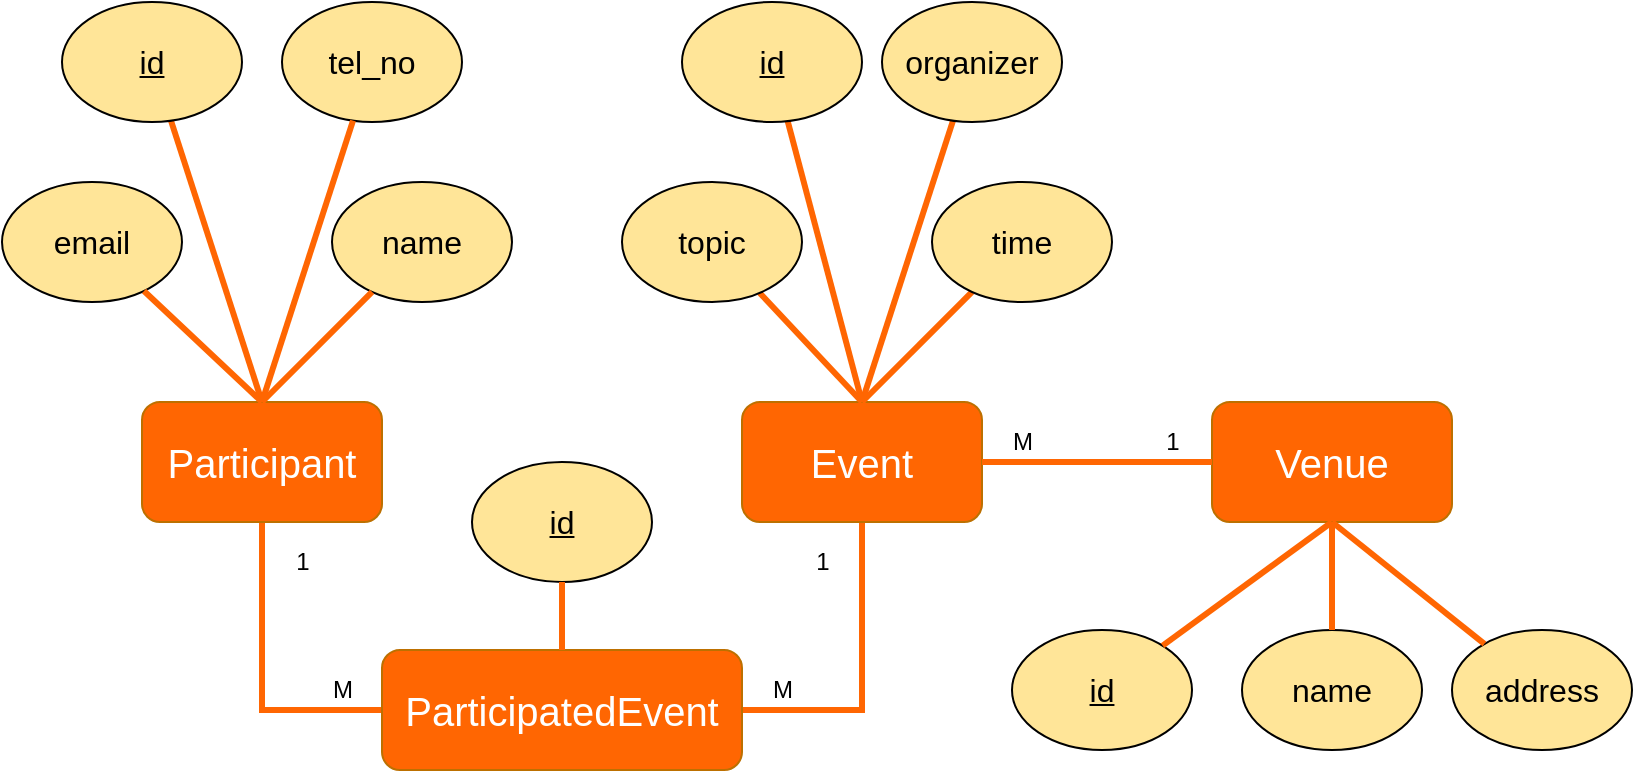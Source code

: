 <mxfile version="16.2.7" type="github">
  <diagram id="Arsce1lhnxzf3GvLfII_" name="第1頁">
    <mxGraphModel dx="1422" dy="702" grid="1" gridSize="10" guides="1" tooltips="1" connect="1" arrows="1" fold="1" page="1" pageScale="1" pageWidth="1169" pageHeight="827" math="0" shadow="0">
      <root>
        <mxCell id="0" />
        <mxCell id="1" parent="0" />
        <mxCell id="ZkQ-klyRC35-60ObOPSl-31" style="edgeStyle=orthogonalEdgeStyle;rounded=0;orthogonalLoop=1;jettySize=auto;html=1;entryX=0;entryY=0.5;entryDx=0;entryDy=0;strokeWidth=3;endArrow=none;endFill=0;strokeColor=#FF6602;" edge="1" parent="1" source="E4SNyfFL3VlagMdcjmCh-1" target="ZkQ-klyRC35-60ObOPSl-25">
          <mxGeometry relative="1" as="geometry" />
        </mxCell>
        <mxCell id="E4SNyfFL3VlagMdcjmCh-1" value="Participant" style="rounded=1;whiteSpace=wrap;html=1;fillColor=#FF6602;strokeColor=#BD7000;fontColor=#FFFFFF;fontSize=20;" parent="1" vertex="1">
          <mxGeometry x="160" y="260" width="120" height="60" as="geometry" />
        </mxCell>
        <mxCell id="E4SNyfFL3VlagMdcjmCh-4" value="M" style="text;html=1;align=center;verticalAlign=middle;resizable=0;points=[];autosize=1;strokeColor=none;fillColor=none;" parent="1" vertex="1">
          <mxGeometry x="250" y="394" width="20" height="20" as="geometry" />
        </mxCell>
        <mxCell id="E4SNyfFL3VlagMdcjmCh-5" value="&lt;div&gt;M&lt;/div&gt;" style="text;html=1;align=center;verticalAlign=middle;resizable=0;points=[];autosize=1;strokeColor=none;fillColor=none;" parent="1" vertex="1">
          <mxGeometry x="470" y="394" width="20" height="20" as="geometry" />
        </mxCell>
        <mxCell id="E4SNyfFL3VlagMdcjmCh-12" style="edgeStyle=none;rounded=0;orthogonalLoop=1;jettySize=auto;html=1;fontSize=16;fontColor=#FFFFFF;endArrow=none;endFill=0;strokeColor=#FF6602;strokeWidth=3;" parent="1" source="E4SNyfFL3VlagMdcjmCh-6" edge="1">
          <mxGeometry relative="1" as="geometry">
            <mxPoint x="220" y="260" as="targetPoint" />
          </mxGeometry>
        </mxCell>
        <mxCell id="E4SNyfFL3VlagMdcjmCh-6" value="&lt;u&gt;id&lt;/u&gt;" style="ellipse;whiteSpace=wrap;html=1;fillColor=#FFE598;fontSize=16;" parent="1" vertex="1">
          <mxGeometry x="120" y="60" width="90" height="60" as="geometry" />
        </mxCell>
        <mxCell id="ZkQ-klyRC35-60ObOPSl-32" style="edgeStyle=orthogonalEdgeStyle;rounded=0;orthogonalLoop=1;jettySize=auto;html=1;entryX=1;entryY=0.5;entryDx=0;entryDy=0;strokeWidth=3;endArrow=none;endFill=0;strokeColor=#FF6602;" edge="1" parent="1" source="E4SNyfFL3VlagMdcjmCh-9" target="ZkQ-klyRC35-60ObOPSl-25">
          <mxGeometry relative="1" as="geometry" />
        </mxCell>
        <mxCell id="E4SNyfFL3VlagMdcjmCh-9" value="Event" style="rounded=1;whiteSpace=wrap;html=1;fillColor=#FF6602;strokeColor=#BD7000;fontColor=#FFFFFF;fontSize=20;" parent="1" vertex="1">
          <mxGeometry x="460" y="260" width="120" height="60" as="geometry" />
        </mxCell>
        <mxCell id="E4SNyfFL3VlagMdcjmCh-10" value="name" style="ellipse;whiteSpace=wrap;html=1;fillColor=#FFE598;fontSize=16;" parent="1" vertex="1">
          <mxGeometry x="255" y="150" width="90" height="60" as="geometry" />
        </mxCell>
        <mxCell id="E4SNyfFL3VlagMdcjmCh-26" style="edgeStyle=none;rounded=0;orthogonalLoop=1;jettySize=auto;html=1;fontSize=16;fontColor=#FFFFFF;endArrow=none;endFill=0;strokeColor=#FF6602;strokeWidth=3;entryX=0.5;entryY=0;entryDx=0;entryDy=0;" parent="1" source="E4SNyfFL3VlagMdcjmCh-19" edge="1" target="E4SNyfFL3VlagMdcjmCh-9">
          <mxGeometry relative="1" as="geometry">
            <mxPoint x="526" y="320" as="targetPoint" />
          </mxGeometry>
        </mxCell>
        <mxCell id="E4SNyfFL3VlagMdcjmCh-19" value="topic" style="ellipse;whiteSpace=wrap;html=1;fillColor=#FFE598;fontSize=16;fontStyle=0" parent="1" vertex="1">
          <mxGeometry x="400" y="150" width="90" height="60" as="geometry" />
        </mxCell>
        <mxCell id="E4SNyfFL3VlagMdcjmCh-27" style="edgeStyle=none;rounded=0;orthogonalLoop=1;jettySize=auto;html=1;fontSize=16;fontColor=#FFFFFF;endArrow=none;endFill=0;strokeColor=#FF6602;strokeWidth=3;entryX=0.5;entryY=0;entryDx=0;entryDy=0;" parent="1" source="E4SNyfFL3VlagMdcjmCh-20" target="E4SNyfFL3VlagMdcjmCh-9" edge="1">
          <mxGeometry relative="1" as="geometry">
            <mxPoint x="530" y="320" as="targetPoint" />
          </mxGeometry>
        </mxCell>
        <mxCell id="E4SNyfFL3VlagMdcjmCh-20" value="organizer" style="ellipse;whiteSpace=wrap;html=1;fillColor=#FFE598;fontSize=16;" parent="1" vertex="1">
          <mxGeometry x="530" y="60" width="90" height="60" as="geometry" />
        </mxCell>
        <mxCell id="E4SNyfFL3VlagMdcjmCh-28" style="edgeStyle=none;rounded=0;orthogonalLoop=1;jettySize=auto;html=1;fontSize=16;fontColor=#FFFFFF;endArrow=none;endFill=0;strokeColor=#FF6602;strokeWidth=3;" parent="1" source="E4SNyfFL3VlagMdcjmCh-21" edge="1">
          <mxGeometry relative="1" as="geometry">
            <mxPoint x="520" y="260" as="targetPoint" />
          </mxGeometry>
        </mxCell>
        <mxCell id="E4SNyfFL3VlagMdcjmCh-21" value="time" style="ellipse;whiteSpace=wrap;html=1;fillColor=#FFE598;fontSize=16;" parent="1" vertex="1">
          <mxGeometry x="555" y="150" width="90" height="60" as="geometry" />
        </mxCell>
        <mxCell id="E4SNyfFL3VlagMdcjmCh-29" style="edgeStyle=none;rounded=0;orthogonalLoop=1;jettySize=auto;html=1;fontSize=16;fontColor=#FFFFFF;endArrow=none;endFill=0;strokeColor=#FF6602;strokeWidth=3;entryX=0.5;entryY=0;entryDx=0;entryDy=0;" parent="1" source="E4SNyfFL3VlagMdcjmCh-22" target="E4SNyfFL3VlagMdcjmCh-9" edge="1">
          <mxGeometry relative="1" as="geometry" />
        </mxCell>
        <mxCell id="E4SNyfFL3VlagMdcjmCh-22" value="id" style="ellipse;whiteSpace=wrap;html=1;fillColor=#FFE598;fontSize=16;fontStyle=4" parent="1" vertex="1">
          <mxGeometry x="430" y="60" width="90" height="60" as="geometry" />
        </mxCell>
        <mxCell id="E4SNyfFL3VlagMdcjmCh-30" style="edgeStyle=none;rounded=0;orthogonalLoop=1;jettySize=auto;html=1;fontSize=16;fontColor=#FFFFFF;endArrow=none;endFill=0;strokeColor=#FF6602;strokeWidth=3;entryX=0.5;entryY=0;entryDx=0;entryDy=0;" parent="1" source="E4SNyfFL3VlagMdcjmCh-10" target="E4SNyfFL3VlagMdcjmCh-1" edge="1">
          <mxGeometry relative="1" as="geometry">
            <mxPoint x="226.412" y="403.283" as="sourcePoint" />
            <mxPoint x="220" y="460" as="targetPoint" />
          </mxGeometry>
        </mxCell>
        <mxCell id="ZkQ-klyRC35-60ObOPSl-1" value="Venue" style="rounded=1;whiteSpace=wrap;html=1;fillColor=#FF6602;strokeColor=#BD7000;fontColor=#FFFFFF;fontSize=20;" vertex="1" parent="1">
          <mxGeometry x="695" y="260" width="120" height="60" as="geometry" />
        </mxCell>
        <mxCell id="ZkQ-klyRC35-60ObOPSl-3" style="edgeStyle=none;rounded=0;orthogonalLoop=1;jettySize=auto;html=1;fontSize=16;fontColor=#FFFFFF;endArrow=none;endFill=0;strokeColor=#FF6602;strokeWidth=3;exitX=1;exitY=0.5;exitDx=0;exitDy=0;" edge="1" parent="1" source="E4SNyfFL3VlagMdcjmCh-9" target="ZkQ-klyRC35-60ObOPSl-1">
          <mxGeometry relative="1" as="geometry">
            <mxPoint x="600" y="289" as="sourcePoint" />
            <mxPoint x="740" y="289" as="targetPoint" />
          </mxGeometry>
        </mxCell>
        <mxCell id="ZkQ-klyRC35-60ObOPSl-4" value="M" style="text;html=1;align=center;verticalAlign=middle;resizable=0;points=[];autosize=1;strokeColor=none;fillColor=none;" vertex="1" parent="1">
          <mxGeometry x="590" y="270" width="20" height="20" as="geometry" />
        </mxCell>
        <mxCell id="ZkQ-klyRC35-60ObOPSl-5" value="1" style="text;html=1;align=center;verticalAlign=middle;resizable=0;points=[];autosize=1;strokeColor=none;fillColor=none;" vertex="1" parent="1">
          <mxGeometry x="665" y="270" width="20" height="20" as="geometry" />
        </mxCell>
        <mxCell id="ZkQ-klyRC35-60ObOPSl-7" value="tel_no" style="ellipse;whiteSpace=wrap;html=1;fillColor=#FFE598;fontSize=16;" vertex="1" parent="1">
          <mxGeometry x="230" y="60" width="90" height="60" as="geometry" />
        </mxCell>
        <mxCell id="ZkQ-klyRC35-60ObOPSl-8" value="&lt;span style=&quot;white-space: pre&quot;&gt;email&lt;br&gt;&lt;/span&gt;" style="ellipse;whiteSpace=wrap;html=1;fillColor=#FFE598;fontSize=16;" vertex="1" parent="1">
          <mxGeometry x="90" y="150" width="90" height="60" as="geometry" />
        </mxCell>
        <mxCell id="ZkQ-klyRC35-60ObOPSl-14" style="edgeStyle=none;rounded=0;orthogonalLoop=1;jettySize=auto;html=1;fontSize=16;fontColor=#FFFFFF;endArrow=none;endFill=0;strokeColor=#FF6602;strokeWidth=3;exitX=0.5;exitY=0;exitDx=0;exitDy=0;" edge="1" parent="1" source="E4SNyfFL3VlagMdcjmCh-1" target="ZkQ-klyRC35-60ObOPSl-8">
          <mxGeometry relative="1" as="geometry">
            <mxPoint x="90.005" y="290.003" as="sourcePoint" />
            <mxPoint x="144.88" y="363.17" as="targetPoint" />
          </mxGeometry>
        </mxCell>
        <mxCell id="ZkQ-klyRC35-60ObOPSl-16" style="edgeStyle=none;rounded=0;orthogonalLoop=1;jettySize=auto;html=1;fontSize=16;fontColor=#FFFFFF;endArrow=none;endFill=0;strokeColor=#FF6602;strokeWidth=3;exitX=0.5;exitY=0;exitDx=0;exitDy=0;" edge="1" parent="1" source="E4SNyfFL3VlagMdcjmCh-1" target="ZkQ-klyRC35-60ObOPSl-7">
          <mxGeometry relative="1" as="geometry">
            <mxPoint x="230" y="330" as="sourcePoint" />
            <mxPoint x="177.041" y="392.845" as="targetPoint" />
          </mxGeometry>
        </mxCell>
        <mxCell id="ZkQ-klyRC35-60ObOPSl-17" value="id" style="ellipse;whiteSpace=wrap;html=1;fillColor=#FFE598;fontSize=16;fontStyle=4" vertex="1" parent="1">
          <mxGeometry x="595" y="374" width="90" height="60" as="geometry" />
        </mxCell>
        <mxCell id="ZkQ-klyRC35-60ObOPSl-19" style="edgeStyle=none;rounded=0;orthogonalLoop=1;jettySize=auto;html=1;fontSize=16;fontColor=#FFFFFF;endArrow=none;endFill=0;strokeColor=#FF6602;strokeWidth=3;entryX=0.5;entryY=1;entryDx=0;entryDy=0;" edge="1" parent="1" source="ZkQ-klyRC35-60ObOPSl-17" target="ZkQ-klyRC35-60ObOPSl-1">
          <mxGeometry relative="1" as="geometry">
            <mxPoint x="470.9" y="199.994" as="sourcePoint" />
            <mxPoint x="473.846" y="270" as="targetPoint" />
          </mxGeometry>
        </mxCell>
        <mxCell id="ZkQ-klyRC35-60ObOPSl-20" value="name" style="ellipse;whiteSpace=wrap;html=1;fillColor=#FFE598;fontSize=16;" vertex="1" parent="1">
          <mxGeometry x="710" y="374" width="90" height="60" as="geometry" />
        </mxCell>
        <mxCell id="ZkQ-klyRC35-60ObOPSl-21" value="address" style="ellipse;whiteSpace=wrap;html=1;fillColor=#FFE598;fontSize=16;" vertex="1" parent="1">
          <mxGeometry x="815" y="374" width="90" height="60" as="geometry" />
        </mxCell>
        <mxCell id="ZkQ-klyRC35-60ObOPSl-23" style="edgeStyle=none;rounded=0;orthogonalLoop=1;jettySize=auto;html=1;fontSize=16;fontColor=#FFFFFF;endArrow=none;endFill=0;strokeColor=#FF6602;strokeWidth=3;" edge="1" parent="1" source="ZkQ-klyRC35-60ObOPSl-20" target="ZkQ-klyRC35-60ObOPSl-1">
          <mxGeometry relative="1" as="geometry">
            <mxPoint x="747.398" y="199.592" as="sourcePoint" />
            <mxPoint x="765" y="270" as="targetPoint" />
          </mxGeometry>
        </mxCell>
        <mxCell id="ZkQ-klyRC35-60ObOPSl-24" style="edgeStyle=none;rounded=0;orthogonalLoop=1;jettySize=auto;html=1;fontSize=16;fontColor=#FFFFFF;endArrow=none;endFill=0;strokeColor=#FF6602;strokeWidth=3;entryX=0.5;entryY=1;entryDx=0;entryDy=0;" edge="1" parent="1" source="ZkQ-klyRC35-60ObOPSl-21" target="ZkQ-klyRC35-60ObOPSl-1">
          <mxGeometry relative="1" as="geometry">
            <mxPoint x="876.15" y="245.44" as="sourcePoint" />
            <mxPoint x="825" y="300" as="targetPoint" />
          </mxGeometry>
        </mxCell>
        <mxCell id="ZkQ-klyRC35-60ObOPSl-25" value="ParticipatedEvent" style="rounded=1;whiteSpace=wrap;html=1;fillColor=#FF6602;strokeColor=#BD7000;fontColor=#FFFFFF;fontSize=20;" vertex="1" parent="1">
          <mxGeometry x="280" y="384" width="180" height="60" as="geometry" />
        </mxCell>
        <mxCell id="ZkQ-klyRC35-60ObOPSl-33" value="1" style="text;html=1;align=center;verticalAlign=middle;resizable=0;points=[];autosize=1;strokeColor=none;fillColor=none;" vertex="1" parent="1">
          <mxGeometry x="230" y="330" width="20" height="20" as="geometry" />
        </mxCell>
        <mxCell id="ZkQ-klyRC35-60ObOPSl-34" value="1" style="text;html=1;align=center;verticalAlign=middle;resizable=0;points=[];autosize=1;strokeColor=none;fillColor=none;" vertex="1" parent="1">
          <mxGeometry x="490" y="330" width="20" height="20" as="geometry" />
        </mxCell>
        <mxCell id="ZkQ-klyRC35-60ObOPSl-36" value="id" style="ellipse;whiteSpace=wrap;html=1;fillColor=#FFE598;fontSize=16;fontStyle=4" vertex="1" parent="1">
          <mxGeometry x="325" y="290" width="90" height="60" as="geometry" />
        </mxCell>
        <mxCell id="ZkQ-klyRC35-60ObOPSl-40" style="edgeStyle=none;rounded=0;orthogonalLoop=1;jettySize=auto;html=1;fontSize=16;fontColor=#FFFFFF;endArrow=none;endFill=0;strokeColor=#FF6602;strokeWidth=3;entryX=0.5;entryY=0;entryDx=0;entryDy=0;" edge="1" parent="1" source="ZkQ-klyRC35-60ObOPSl-36" target="ZkQ-klyRC35-60ObOPSl-25">
          <mxGeometry relative="1" as="geometry">
            <mxPoint x="430" y="307.28" as="targetPoint" />
            <mxPoint x="378.85" y="252.72" as="sourcePoint" />
          </mxGeometry>
        </mxCell>
      </root>
    </mxGraphModel>
  </diagram>
</mxfile>
